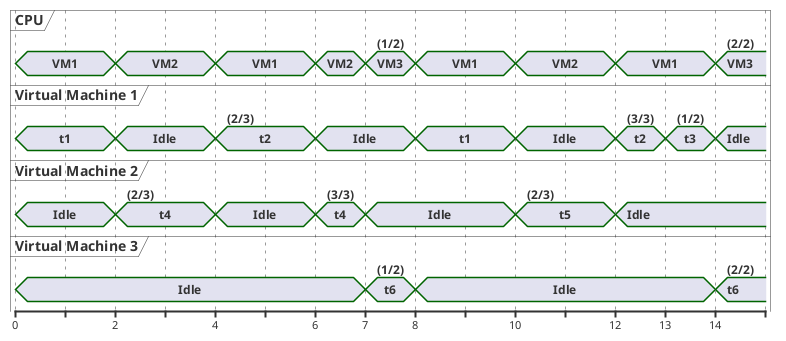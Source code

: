 @startuml
'VM1:
'Budget = 2
'Period = 4
'Priority = High

'VM2:
'Budget = 3
'Period = 8
'Priority = Medium

'VM3:
'Budget = 2
'Period = 16
'Priority = Low
concise "CPU" as CPU

'VM1 Tasks:
'Task = t1, Execution Time (C) = 2, Period (T) = 8, Deadline (D) = 8, Priority = High
'Task = t2, Execution Time (C) = 3, Period (T) = 16, Deadline (D) = 16, Priority = Medium
'Task = t3, Execution Time (C) = 2, Period (T) = 32, Deadline (D) = 32, Priority = Low
concise "Virtual Machine 1" as VM1

'VM2 Tasks:
'Task = t4, Execution Time (C) = 3, Period (T) = 16, Deadline (D) = 10, Priority = High
'Task = t5, Execution Time (C) = 3, Period (T) = 16, Deadline (D) = 15, Priority = Medium
concise "Virtual Machine 2" as VM2

'VM3 Tasks:
'Task = t6, Execution Time (C) = 2, Period (T) = 16, Deadline (D) = 14, Priority = High
concise "Virtual Machine 3" as VM3

@0
CPU is VM1
VM1 is t1
VM2 is Idle
VM3 is Idle

@2
CPU is VM2
VM1 is Idle
VM2 is t4: (2/3)

@4
CPU is VM1
VM1 is t2: (2/3)
VM2 is Idle

@6
CPU is VM2
VM1 is Idle
VM2 is t4: (3/3)

@7
CPU is VM3: (1/2)
VM2 is Idle
VM3 is t6: (1/2)

@8
CPU is VM1
VM1 is t1
VM3 is Idle

@10
CPU is VM2
VM1 is Idle
VM2 is t5: (2/3)

@12
CPU is VM1
VM1 is t2: (3/3)
VM2 is Idle

@13
VM1 is t3: (1/2)

@14
CPU is VM3: (2/2)
VM1 is Idle
VM3 is t6: (2/2)